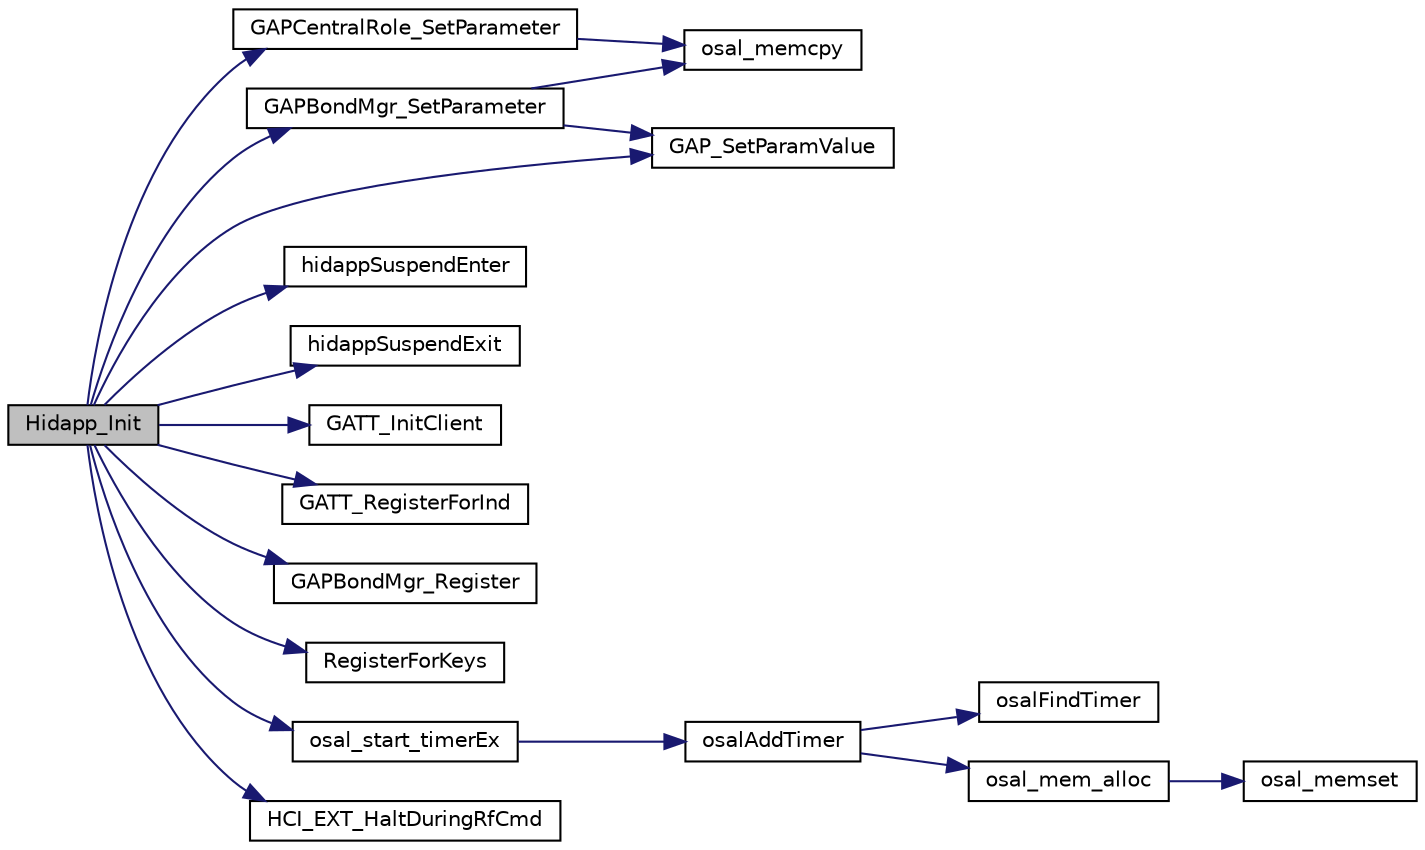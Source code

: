 digraph "Hidapp_Init"
{
  edge [fontname="Helvetica",fontsize="10",labelfontname="Helvetica",labelfontsize="10"];
  node [fontname="Helvetica",fontsize="10",shape=record];
  rankdir="LR";
  Node1 [label="Hidapp_Init",height=0.2,width=0.4,color="black", fillcolor="grey75", style="filled" fontcolor="black"];
  Node1 -> Node2 [color="midnightblue",fontsize="10",style="solid",fontname="Helvetica"];
  Node2 [label="GAPCentralRole_SetParameter",height=0.2,width=0.4,color="black", fillcolor="white", style="filled",URL="$group___c_e_n_t_r_a_l___p_r_o_f_i_l_e___a_p_i.html#ga34e341bfd39930bcecfc3c319d89d5d2",tooltip="Set a parameter in the Central Profile. "];
  Node2 -> Node3 [color="midnightblue",fontsize="10",style="solid",fontname="Helvetica"];
  Node3 [label="osal_memcpy",height=0.2,width=0.4,color="black", fillcolor="white", style="filled",URL="$_o_s_a_l_8c.html#ab944e6de468a807639e215e24ed0ddbc"];
  Node1 -> Node4 [color="midnightblue",fontsize="10",style="solid",fontname="Helvetica"];
  Node4 [label="GAP_SetParamValue",height=0.2,width=0.4,color="black", fillcolor="white", style="filled",URL="$group___g_a_p___a_p_i.html#ga45fab6682fc253681d7abe697a4fc0b5",tooltip="Set a GAP Parameter value. Use this function to change the default GAP parameter values. "];
  Node1 -> Node5 [color="midnightblue",fontsize="10",style="solid",fontname="Helvetica"];
  Node5 [label="GAPBondMgr_SetParameter",height=0.2,width=0.4,color="black", fillcolor="white", style="filled",URL="$group___g_a_p_r_o_l_e_s___b_o_n_d_m_g_r___a_p_i.html#ga8c64e3dc3c38caafb72a9bb37c4b7b53",tooltip="Set a GAP Bond Manager parameter. "];
  Node5 -> Node3 [color="midnightblue",fontsize="10",style="solid",fontname="Helvetica"];
  Node5 -> Node4 [color="midnightblue",fontsize="10",style="solid",fontname="Helvetica"];
  Node1 -> Node6 [color="midnightblue",fontsize="10",style="solid",fontname="Helvetica"];
  Node6 [label="hidappSuspendEnter",height=0.2,width=0.4,color="black", fillcolor="white", style="filled",URL="$hidapp_8c.html#afaa5e703b49eda21ca0bf4e2e29a67a7",tooltip=" "];
  Node1 -> Node7 [color="midnightblue",fontsize="10",style="solid",fontname="Helvetica"];
  Node7 [label="hidappSuspendExit",height=0.2,width=0.4,color="black", fillcolor="white", style="filled",URL="$hidapp_8c.html#a822e18c29c3409bb4c3be570f99ac4fd"];
  Node1 -> Node8 [color="midnightblue",fontsize="10",style="solid",fontname="Helvetica"];
  Node8 [label="GATT_InitClient",height=0.2,width=0.4,color="black", fillcolor="white", style="filled",URL="$group___g_a_t_t___c_l_i_e_n_t___a_p_i.html#ga79026e24ddadeb7bb7e3c3109cbf1d17",tooltip="Initialize the Generic Attribute Profile Client. "];
  Node1 -> Node9 [color="midnightblue",fontsize="10",style="solid",fontname="Helvetica"];
  Node9 [label="GATT_RegisterForInd",height=0.2,width=0.4,color="black", fillcolor="white", style="filled",URL="$group___g_a_t_t___c_l_i_e_n_t___a_p_i.html#gad9bb8f53a66a74842adec59a23505635",tooltip="Register to receive incoming ATT Indications or Notifications of attribute values. "];
  Node1 -> Node10 [color="midnightblue",fontsize="10",style="solid",fontname="Helvetica"];
  Node10 [label="GAPBondMgr_Register",height=0.2,width=0.4,color="black", fillcolor="white", style="filled",URL="$group___g_a_p_r_o_l_e_s___b_o_n_d_m_g_r___a_p_i.html#ga6f8ee9b4906eeb74ae8f10d511229eda",tooltip="Register callback functions with the bond manager. "];
  Node1 -> Node11 [color="midnightblue",fontsize="10",style="solid",fontname="Helvetica"];
  Node11 [label="RegisterForKeys",height=0.2,width=0.4,color="black", fillcolor="white", style="filled",URL="$_on_board_8c.html#aefec0a9b6bda0018e9073cc2e791595d"];
  Node1 -> Node12 [color="midnightblue",fontsize="10",style="solid",fontname="Helvetica"];
  Node12 [label="osal_start_timerEx",height=0.2,width=0.4,color="black", fillcolor="white", style="filled",URL="$_o_s_a_l___timers_8c.html#aa3e6ecb3801d86f27304d0791982c646"];
  Node12 -> Node13 [color="midnightblue",fontsize="10",style="solid",fontname="Helvetica"];
  Node13 [label="osalAddTimer",height=0.2,width=0.4,color="black", fillcolor="white", style="filled",URL="$_o_s_a_l___timers_8c.html#ae62830e096148b7353b2bf07761336d6"];
  Node13 -> Node14 [color="midnightblue",fontsize="10",style="solid",fontname="Helvetica"];
  Node14 [label="osalFindTimer",height=0.2,width=0.4,color="black", fillcolor="white", style="filled",URL="$_o_s_a_l___timers_8c.html#a69f3f300b70eae0a5a483a8db32c4d84"];
  Node13 -> Node15 [color="midnightblue",fontsize="10",style="solid",fontname="Helvetica"];
  Node15 [label="osal_mem_alloc",height=0.2,width=0.4,color="black", fillcolor="white", style="filled",URL="$_o_s_a_l___memory_8c.html#ae5cbc213a1cab3be5f0963a4b75408c4"];
  Node15 -> Node16 [color="midnightblue",fontsize="10",style="solid",fontname="Helvetica"];
  Node16 [label="osal_memset",height=0.2,width=0.4,color="black", fillcolor="white", style="filled",URL="$_o_s_a_l_8c.html#a7a416b7daf0407f6a1b92b71fc12847e"];
  Node1 -> Node17 [color="midnightblue",fontsize="10",style="solid",fontname="Helvetica"];
  Node17 [label="HCI_EXT_HaltDuringRfCmd",height=0.2,width=0.4,color="black", fillcolor="white", style="filled",URL="$hci_8h.html#a5e5a199bb8c9ed1b8bfa2d39a0b5263d"];
}
